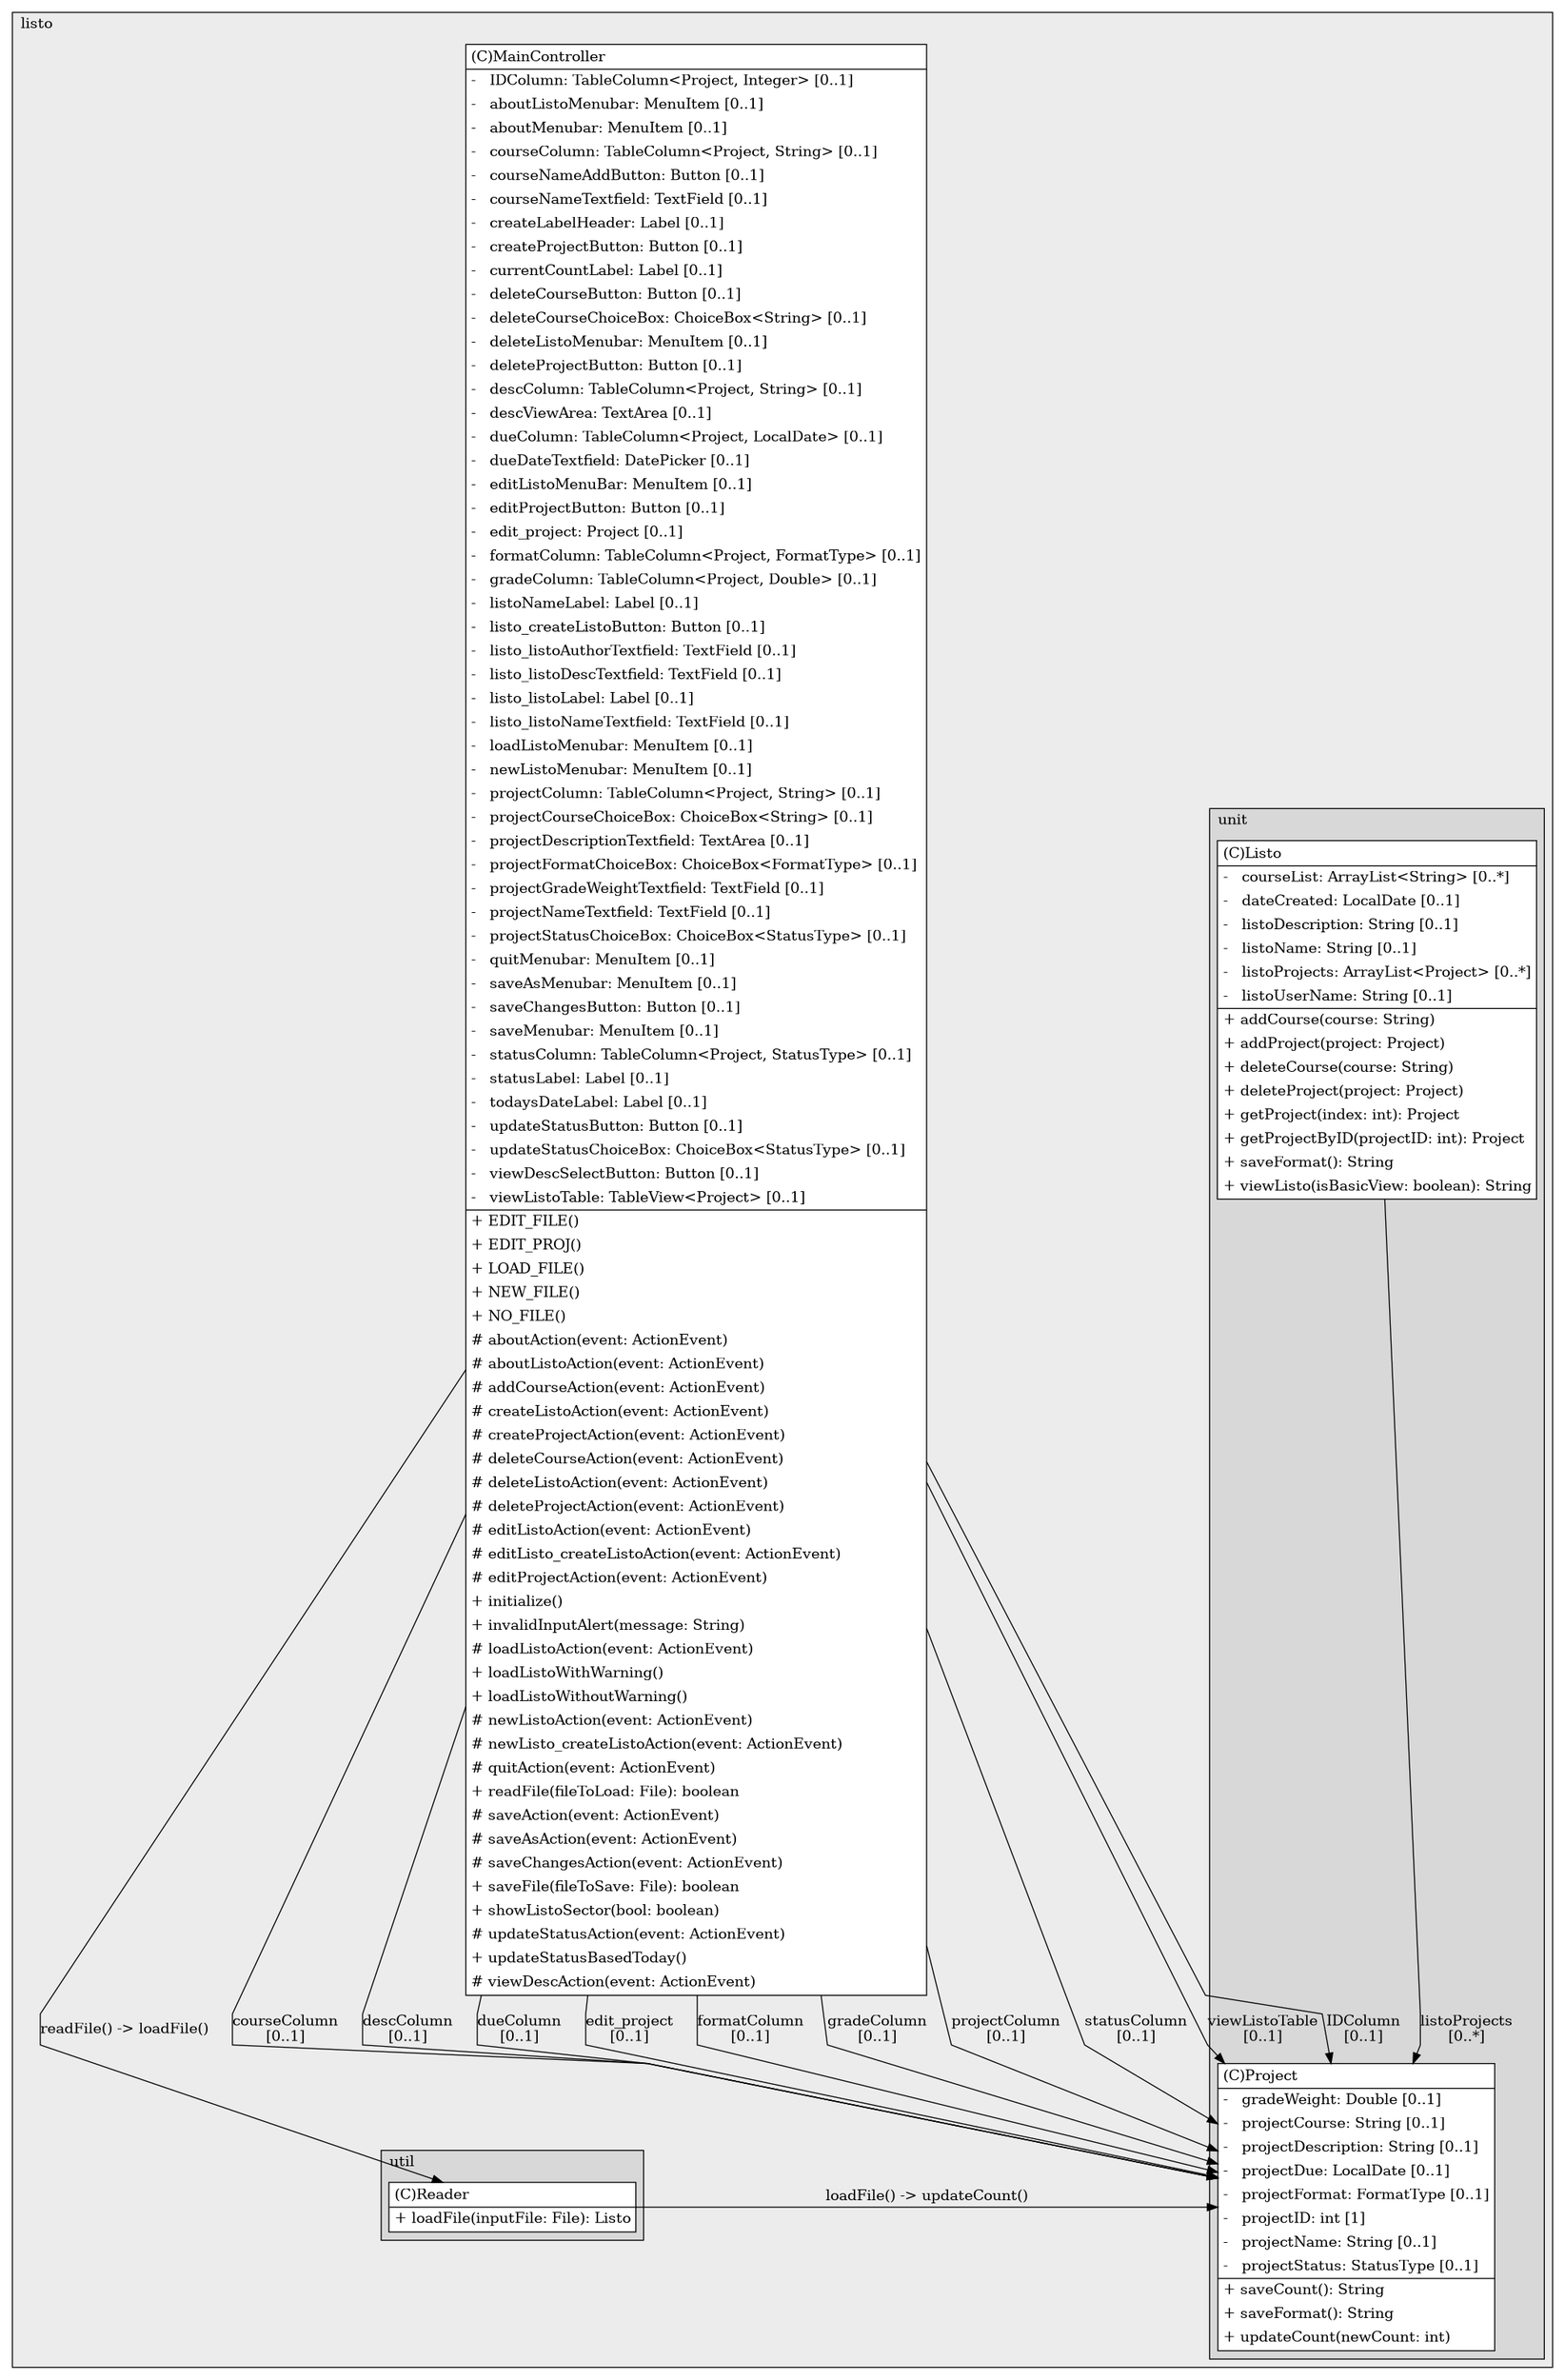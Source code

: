 @startuml

/' diagram meta data start
config=StructureConfiguration;
{
  "projectClassification": {
    "searchMode": "OpenProject", // OpenProject, AllProjects
    "includedProjects": "",
    "pathEndKeywords": "*.impl",
    "isClientPath": "",
    "isClientName": "",
    "isTestPath": "",
    "isTestName": "",
    "isMappingPath": "",
    "isMappingName": "",
    "isDataAccessPath": "",
    "isDataAccessName": "",
    "isDataStructurePath": "",
    "isDataStructureName": "",
    "isInterfaceStructuresPath": "",
    "isInterfaceStructuresName": "",
    "isEntryPointPath": "",
    "isEntryPointName": "",
    "treatFinalFieldsAsMandatory": false
  },
  "graphRestriction": {
    "classPackageExcludeFilter": "",
    "classPackageIncludeFilter": "",
    "classNameExcludeFilter": "",
    "classNameIncludeFilter": "",
    "methodNameExcludeFilter": "",
    "methodNameIncludeFilter": "",
    "removeByInheritance": "", // inheritance/annotation based filtering is done in a second step
    "removeByAnnotation": "",
    "removeByClassPackage": "", // cleanup the graph after inheritance/annotation based filtering is done
    "removeByClassName": "",
    "cutMappings": false,
    "cutEnum": true,
    "cutTests": true,
    "cutClient": true,
    "cutDataAccess": false,
    "cutInterfaceStructures": false,
    "cutDataStructures": false,
    "cutGetterAndSetter": true,
    "cutConstructors": true
  },
  "graphTraversal": {
    "forwardDepth": 3,
    "backwardDepth": 3,
    "classPackageExcludeFilter": "",
    "classPackageIncludeFilter": "",
    "classNameExcludeFilter": "",
    "classNameIncludeFilter": "",
    "methodNameExcludeFilter": "",
    "methodNameIncludeFilter": "",
    "hideMappings": false,
    "hideDataStructures": false,
    "hidePrivateMethods": true,
    "hideInterfaceCalls": true, // indirection: implementation -> interface (is hidden) -> implementation
    "onlyShowApplicationEntryPoints": false, // root node is included
    "useMethodCallsForStructureDiagram": "ForwardOnly" // ForwardOnly, BothDirections, No
  },
  "details": {
    "aggregation": "GroupByClass", // ByClass, GroupByClass, None
    "showClassGenericTypes": true,
    "showMethods": true,
    "showMethodParameterNames": true,
    "showMethodParameterTypes": true,
    "showMethodReturnType": true,
    "showPackageLevels": 2,
    "showDetailedClassStructure": true
  },
  "rootClass": "cherryrockstudios.listo.MainController",
  "extensionCallbackMethod": "" // qualified.class.name#methodName - signature: public static String method(String)
}
diagram meta data end '/



digraph g {
    rankdir="TB"
    splines=polyline
    

'nodes 
subgraph cluster_102982545 { 
   	label=listo
	labeljust=l
	fillcolor="#ececec"
	style=filled
   
   MainController477830142[
	label=<<TABLE BORDER="1" CELLBORDER="0" CELLPADDING="4" CELLSPACING="0">
<TR><TD ALIGN="LEFT" >(C)MainController</TD></TR>
<HR/>
<TR><TD ALIGN="LEFT" >-   IDColumn: TableColumn&lt;Project, Integer&gt; [0..1]</TD></TR>
<TR><TD ALIGN="LEFT" >-   aboutListoMenubar: MenuItem [0..1]</TD></TR>
<TR><TD ALIGN="LEFT" >-   aboutMenubar: MenuItem [0..1]</TD></TR>
<TR><TD ALIGN="LEFT" >-   courseColumn: TableColumn&lt;Project, String&gt; [0..1]</TD></TR>
<TR><TD ALIGN="LEFT" >-   courseNameAddButton: Button [0..1]</TD></TR>
<TR><TD ALIGN="LEFT" >-   courseNameTextfield: TextField [0..1]</TD></TR>
<TR><TD ALIGN="LEFT" >-   createLabelHeader: Label [0..1]</TD></TR>
<TR><TD ALIGN="LEFT" >-   createProjectButton: Button [0..1]</TD></TR>
<TR><TD ALIGN="LEFT" >-   currentCountLabel: Label [0..1]</TD></TR>
<TR><TD ALIGN="LEFT" >-   deleteCourseButton: Button [0..1]</TD></TR>
<TR><TD ALIGN="LEFT" >-   deleteCourseChoiceBox: ChoiceBox&lt;String&gt; [0..1]</TD></TR>
<TR><TD ALIGN="LEFT" >-   deleteListoMenubar: MenuItem [0..1]</TD></TR>
<TR><TD ALIGN="LEFT" >-   deleteProjectButton: Button [0..1]</TD></TR>
<TR><TD ALIGN="LEFT" >-   descColumn: TableColumn&lt;Project, String&gt; [0..1]</TD></TR>
<TR><TD ALIGN="LEFT" >-   descViewArea: TextArea [0..1]</TD></TR>
<TR><TD ALIGN="LEFT" >-   dueColumn: TableColumn&lt;Project, LocalDate&gt; [0..1]</TD></TR>
<TR><TD ALIGN="LEFT" >-   dueDateTextfield: DatePicker [0..1]</TD></TR>
<TR><TD ALIGN="LEFT" >-   editListoMenuBar: MenuItem [0..1]</TD></TR>
<TR><TD ALIGN="LEFT" >-   editProjectButton: Button [0..1]</TD></TR>
<TR><TD ALIGN="LEFT" >-   edit_project: Project [0..1]</TD></TR>
<TR><TD ALIGN="LEFT" >-   formatColumn: TableColumn&lt;Project, FormatType&gt; [0..1]</TD></TR>
<TR><TD ALIGN="LEFT" >-   gradeColumn: TableColumn&lt;Project, Double&gt; [0..1]</TD></TR>
<TR><TD ALIGN="LEFT" >-   listoNameLabel: Label [0..1]</TD></TR>
<TR><TD ALIGN="LEFT" >-   listo_createListoButton: Button [0..1]</TD></TR>
<TR><TD ALIGN="LEFT" >-   listo_listoAuthorTextfield: TextField [0..1]</TD></TR>
<TR><TD ALIGN="LEFT" >-   listo_listoDescTextfield: TextField [0..1]</TD></TR>
<TR><TD ALIGN="LEFT" >-   listo_listoLabel: Label [0..1]</TD></TR>
<TR><TD ALIGN="LEFT" >-   listo_listoNameTextfield: TextField [0..1]</TD></TR>
<TR><TD ALIGN="LEFT" >-   loadListoMenubar: MenuItem [0..1]</TD></TR>
<TR><TD ALIGN="LEFT" >-   newListoMenubar: MenuItem [0..1]</TD></TR>
<TR><TD ALIGN="LEFT" >-   projectColumn: TableColumn&lt;Project, String&gt; [0..1]</TD></TR>
<TR><TD ALIGN="LEFT" >-   projectCourseChoiceBox: ChoiceBox&lt;String&gt; [0..1]</TD></TR>
<TR><TD ALIGN="LEFT" >-   projectDescriptionTextfield: TextArea [0..1]</TD></TR>
<TR><TD ALIGN="LEFT" >-   projectFormatChoiceBox: ChoiceBox&lt;FormatType&gt; [0..1]</TD></TR>
<TR><TD ALIGN="LEFT" >-   projectGradeWeightTextfield: TextField [0..1]</TD></TR>
<TR><TD ALIGN="LEFT" >-   projectNameTextfield: TextField [0..1]</TD></TR>
<TR><TD ALIGN="LEFT" >-   projectStatusChoiceBox: ChoiceBox&lt;StatusType&gt; [0..1]</TD></TR>
<TR><TD ALIGN="LEFT" >-   quitMenubar: MenuItem [0..1]</TD></TR>
<TR><TD ALIGN="LEFT" >-   saveAsMenubar: MenuItem [0..1]</TD></TR>
<TR><TD ALIGN="LEFT" >-   saveChangesButton: Button [0..1]</TD></TR>
<TR><TD ALIGN="LEFT" >-   saveMenubar: MenuItem [0..1]</TD></TR>
<TR><TD ALIGN="LEFT" >-   statusColumn: TableColumn&lt;Project, StatusType&gt; [0..1]</TD></TR>
<TR><TD ALIGN="LEFT" >-   statusLabel: Label [0..1]</TD></TR>
<TR><TD ALIGN="LEFT" >-   todaysDateLabel: Label [0..1]</TD></TR>
<TR><TD ALIGN="LEFT" >-   updateStatusButton: Button [0..1]</TD></TR>
<TR><TD ALIGN="LEFT" >-   updateStatusChoiceBox: ChoiceBox&lt;StatusType&gt; [0..1]</TD></TR>
<TR><TD ALIGN="LEFT" >-   viewDescSelectButton: Button [0..1]</TD></TR>
<TR><TD ALIGN="LEFT" >-   viewListoTable: TableView&lt;Project&gt; [0..1]</TD></TR>
<HR/>
<TR><TD ALIGN="LEFT" >+ EDIT_FILE()</TD></TR>
<TR><TD ALIGN="LEFT" >+ EDIT_PROJ()</TD></TR>
<TR><TD ALIGN="LEFT" >+ LOAD_FILE()</TD></TR>
<TR><TD ALIGN="LEFT" >+ NEW_FILE()</TD></TR>
<TR><TD ALIGN="LEFT" >+ NO_FILE()</TD></TR>
<TR><TD ALIGN="LEFT" ># aboutAction(event: ActionEvent)</TD></TR>
<TR><TD ALIGN="LEFT" ># aboutListoAction(event: ActionEvent)</TD></TR>
<TR><TD ALIGN="LEFT" ># addCourseAction(event: ActionEvent)</TD></TR>
<TR><TD ALIGN="LEFT" ># createListoAction(event: ActionEvent)</TD></TR>
<TR><TD ALIGN="LEFT" ># createProjectAction(event: ActionEvent)</TD></TR>
<TR><TD ALIGN="LEFT" ># deleteCourseAction(event: ActionEvent)</TD></TR>
<TR><TD ALIGN="LEFT" ># deleteListoAction(event: ActionEvent)</TD></TR>
<TR><TD ALIGN="LEFT" ># deleteProjectAction(event: ActionEvent)</TD></TR>
<TR><TD ALIGN="LEFT" ># editListoAction(event: ActionEvent)</TD></TR>
<TR><TD ALIGN="LEFT" ># editListo_createListoAction(event: ActionEvent)</TD></TR>
<TR><TD ALIGN="LEFT" ># editProjectAction(event: ActionEvent)</TD></TR>
<TR><TD ALIGN="LEFT" >+ initialize()</TD></TR>
<TR><TD ALIGN="LEFT" >+ invalidInputAlert(message: String)</TD></TR>
<TR><TD ALIGN="LEFT" ># loadListoAction(event: ActionEvent)</TD></TR>
<TR><TD ALIGN="LEFT" >+ loadListoWithWarning()</TD></TR>
<TR><TD ALIGN="LEFT" >+ loadListoWithoutWarning()</TD></TR>
<TR><TD ALIGN="LEFT" ># newListoAction(event: ActionEvent)</TD></TR>
<TR><TD ALIGN="LEFT" ># newListo_createListoAction(event: ActionEvent)</TD></TR>
<TR><TD ALIGN="LEFT" ># quitAction(event: ActionEvent)</TD></TR>
<TR><TD ALIGN="LEFT" >+ readFile(fileToLoad: File): boolean</TD></TR>
<TR><TD ALIGN="LEFT" ># saveAction(event: ActionEvent)</TD></TR>
<TR><TD ALIGN="LEFT" ># saveAsAction(event: ActionEvent)</TD></TR>
<TR><TD ALIGN="LEFT" ># saveChangesAction(event: ActionEvent)</TD></TR>
<TR><TD ALIGN="LEFT" >+ saveFile(fileToSave: File): boolean</TD></TR>
<TR><TD ALIGN="LEFT" >+ showListoSector(bool: boolean)</TD></TR>
<TR><TD ALIGN="LEFT" ># updateStatusAction(event: ActionEvent)</TD></TR>
<TR><TD ALIGN="LEFT" >+ updateStatusBasedToday()</TD></TR>
<TR><TD ALIGN="LEFT" ># viewDescAction(event: ActionEvent)</TD></TR>
</TABLE>>
	style=filled
	margin=0
	shape=plaintext
	fillcolor="#FFFFFF"
];

subgraph cluster_1102070209 { 
   	label=unit
	labeljust=l
	fillcolor="#d8d8d8"
	style=filled
   
   Listo971874320[
	label=<<TABLE BORDER="1" CELLBORDER="0" CELLPADDING="4" CELLSPACING="0">
<TR><TD ALIGN="LEFT" >(C)Listo</TD></TR>
<HR/>
<TR><TD ALIGN="LEFT" >-   courseList: ArrayList&lt;String&gt; [0..*]</TD></TR>
<TR><TD ALIGN="LEFT" >-   dateCreated: LocalDate [0..1]</TD></TR>
<TR><TD ALIGN="LEFT" >-   listoDescription: String [0..1]</TD></TR>
<TR><TD ALIGN="LEFT" >-   listoName: String [0..1]</TD></TR>
<TR><TD ALIGN="LEFT" >-   listoProjects: ArrayList&lt;Project&gt; [0..*]</TD></TR>
<TR><TD ALIGN="LEFT" >-   listoUserName: String [0..1]</TD></TR>
<HR/>
<TR><TD ALIGN="LEFT" >+ addCourse(course: String)</TD></TR>
<TR><TD ALIGN="LEFT" >+ addProject(project: Project)</TD></TR>
<TR><TD ALIGN="LEFT" >+ deleteCourse(course: String)</TD></TR>
<TR><TD ALIGN="LEFT" >+ deleteProject(project: Project)</TD></TR>
<TR><TD ALIGN="LEFT" >+ getProject(index: int): Project</TD></TR>
<TR><TD ALIGN="LEFT" >+ getProjectByID(projectID: int): Project</TD></TR>
<TR><TD ALIGN="LEFT" >+ saveFormat(): String</TD></TR>
<TR><TD ALIGN="LEFT" >+ viewListo(isBasicView: boolean): String</TD></TR>
</TABLE>>
	style=filled
	margin=0
	shape=plaintext
	fillcolor="#FFFFFF"
];

Project971874320[
	label=<<TABLE BORDER="1" CELLBORDER="0" CELLPADDING="4" CELLSPACING="0">
<TR><TD ALIGN="LEFT" >(C)Project</TD></TR>
<HR/>
<TR><TD ALIGN="LEFT" >-   gradeWeight: Double [0..1]</TD></TR>
<TR><TD ALIGN="LEFT" >-   projectCourse: String [0..1]</TD></TR>
<TR><TD ALIGN="LEFT" >-   projectDescription: String [0..1]</TD></TR>
<TR><TD ALIGN="LEFT" >-   projectDue: LocalDate [0..1]</TD></TR>
<TR><TD ALIGN="LEFT" >-   projectFormat: FormatType [0..1]</TD></TR>
<TR><TD ALIGN="LEFT" >-   projectID: int [1]</TD></TR>
<TR><TD ALIGN="LEFT" >-   projectName: String [0..1]</TD></TR>
<TR><TD ALIGN="LEFT" >-   projectStatus: StatusType [0..1]</TD></TR>
<HR/>
<TR><TD ALIGN="LEFT" >+ saveCount(): String</TD></TR>
<TR><TD ALIGN="LEFT" >+ saveFormat(): String</TD></TR>
<TR><TD ALIGN="LEFT" >+ updateCount(newCount: int)</TD></TR>
</TABLE>>
	style=filled
	margin=0
	shape=plaintext
	fillcolor="#FFFFFF"
];
} 

subgraph cluster_1102075967 { 
   	label=util
	labeljust=l
	fillcolor="#d8d8d8"
	style=filled
   
   Reader971868562[
	label=<<TABLE BORDER="1" CELLBORDER="0" CELLPADDING="4" CELLSPACING="0">
<TR><TD ALIGN="LEFT" >(C)Reader</TD></TR>
<HR/>
<TR><TD ALIGN="LEFT" >+ loadFile(inputFile: File): Listo</TD></TR>
</TABLE>>
	style=filled
	margin=0
	shape=plaintext
	fillcolor="#FFFFFF"
];
} 
} 

'edges    
Listo971874320 -> Project971874320[label="listoProjects
[0..*]"];
MainController477830142 -> Project971874320[label="IDColumn
[0..1]"];
MainController477830142 -> Project971874320[label="courseColumn
[0..1]"];
MainController477830142 -> Project971874320[label="descColumn
[0..1]"];
MainController477830142 -> Project971874320[label="dueColumn
[0..1]"];
MainController477830142 -> Project971874320[label="edit_project
[0..1]"];
MainController477830142 -> Project971874320[label="formatColumn
[0..1]"];
MainController477830142 -> Project971874320[label="gradeColumn
[0..1]"];
MainController477830142 -> Project971874320[label="projectColumn
[0..1]"];
MainController477830142 -> Project971874320[label="statusColumn
[0..1]"];
MainController477830142 -> Project971874320[label="viewListoTable
[0..1]"];
MainController477830142 -> Reader971868562[label="readFile() -> loadFile()"];
Reader971868562 -> Project971874320[label="loadFile() -> updateCount()"];
    
}
@enduml